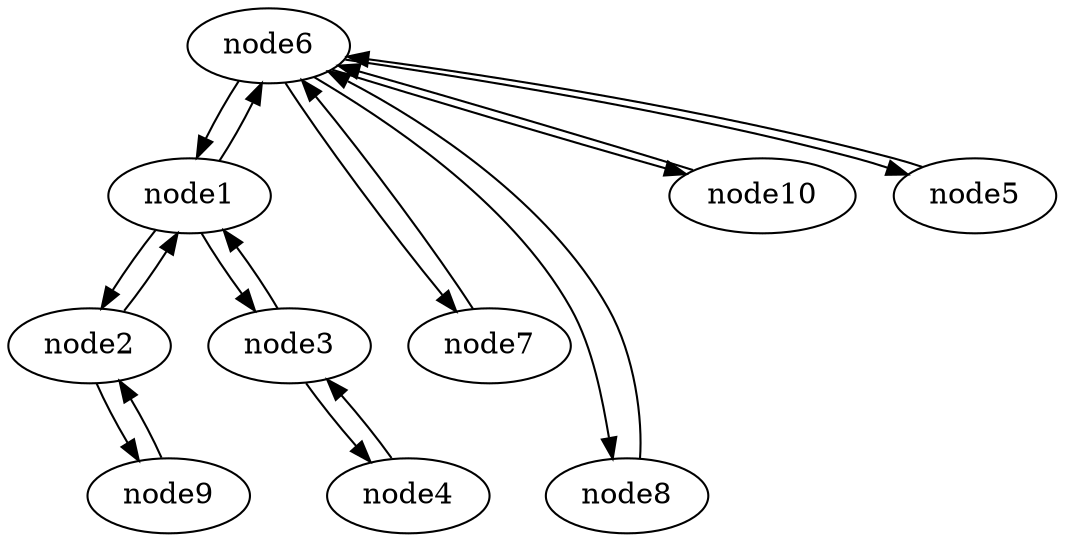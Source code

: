 strict digraph {


	"node6" [  weight=0 ];

	"node6" -> "node1" [  weight=0 ];

	"node6" -> "node7" [  weight=0 ];

	"node6" -> "node8" [  weight=0 ];

	"node6" -> "node10" [  weight=0 ];

	"node6" -> "node5" [  weight=0 ];

	"node8" [  weight=0 ];

	"node8" -> "node6" [  weight=0 ];

	"node1" [  weight=0 ];

	"node1" -> "node2" [  weight=0 ];

	"node1" -> "node3" [  weight=0 ];

	"node1" -> "node6" [  weight=0 ];

	"node3" [  weight=0 ];

	"node3" -> "node1" [  weight=0 ];

	"node3" -> "node4" [  weight=0 ];

	"node7" [  weight=0 ];

	"node7" -> "node6" [  weight=0 ];

	"node9" [  weight=0 ];

	"node9" -> "node2" [  weight=0 ];

	"node10" [  weight=0 ];

	"node10" -> "node6" [  weight=0 ];

	"node2" [  weight=0 ];

	"node2" -> "node1" [  weight=0 ];

	"node2" -> "node9" [  weight=0 ];

	"node4" [  weight=0 ];

	"node4" -> "node3" [  weight=0 ];

	"node5" [  weight=0 ];

	"node5" -> "node6" [  weight=0 ];

}
